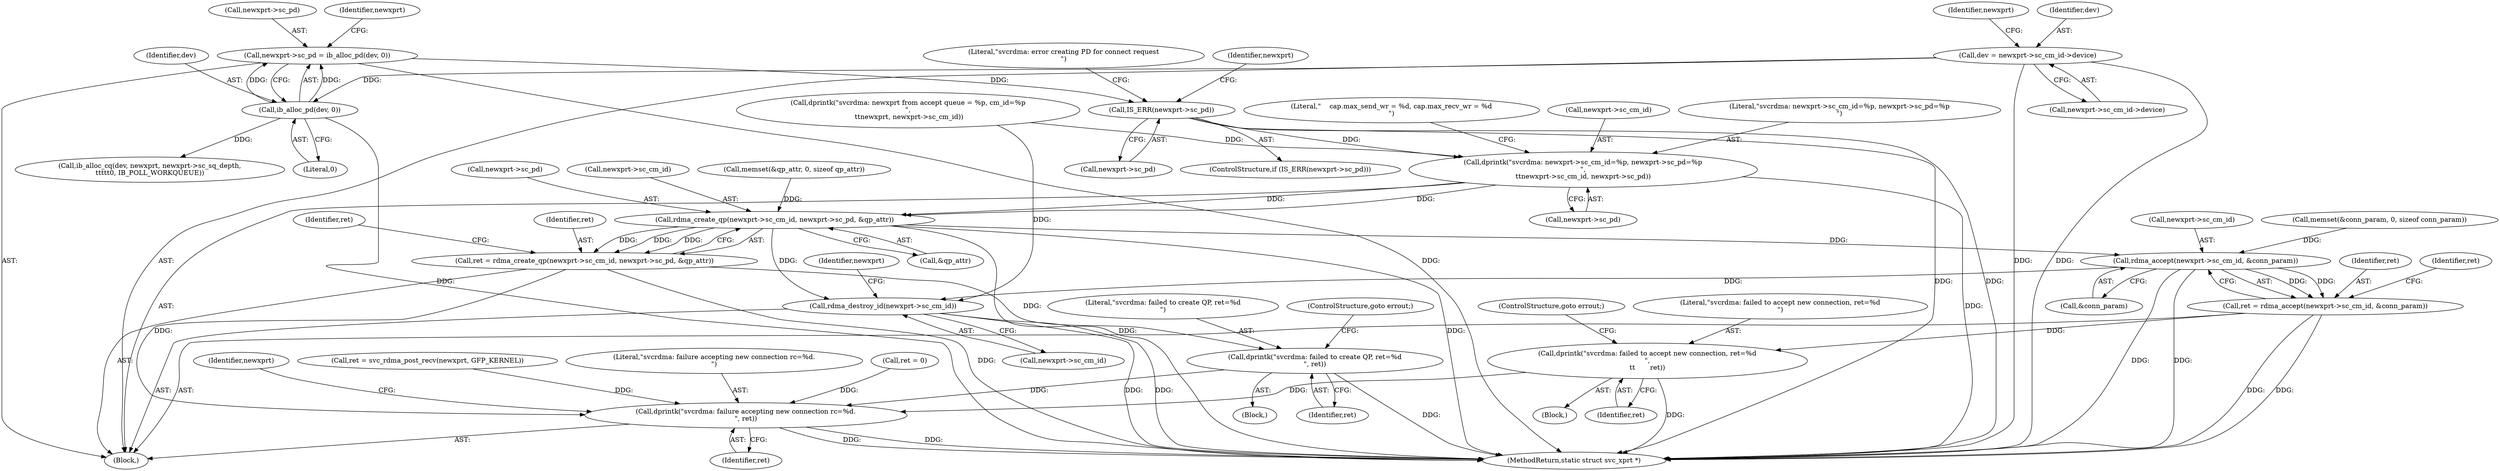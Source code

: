 digraph "0_linux_c70422f760c120480fee4de6c38804c72aa26bc1_44@pointer" {
"1000319" [label="(Call,newxprt->sc_pd = ib_alloc_pd(dev, 0))"];
"1000323" [label="(Call,ib_alloc_pd(dev, 0))"];
"1000184" [label="(Call,dev = newxprt->sc_cm_id->device)"];
"1000327" [label="(Call,IS_ERR(newxprt->sc_pd))"];
"1000474" [label="(Call,dprintk(\"svcrdma: newxprt->sc_cm_id=%p, newxprt->sc_pd=%p\n\",\n\t\tnewxprt->sc_cm_id, newxprt->sc_pd))"];
"1000508" [label="(Call,rdma_create_qp(newxprt->sc_cm_id, newxprt->sc_pd, &qp_attr))"];
"1000506" [label="(Call,ret = rdma_create_qp(newxprt->sc_cm_id, newxprt->sc_pd, &qp_attr))"];
"1000520" [label="(Call,dprintk(\"svcrdma: failed to create QP, ret=%d\n\", ret))"];
"1000784" [label="(Call,dprintk(\"svcrdma: failure accepting new connection rc=%d.\n\", ret))"];
"1000699" [label="(Call,rdma_accept(newxprt->sc_cm_id, &conn_param))"];
"1000697" [label="(Call,ret = rdma_accept(newxprt->sc_cm_id, &conn_param))"];
"1000708" [label="(Call,dprintk(\"svcrdma: failed to accept new connection, ret=%d\n\",\n\t\t       ret))"];
"1000806" [label="(Call,rdma_destroy_id(newxprt->sc_cm_id))"];
"1000193" [label="(Identifier,newxprt)"];
"1000113" [label="(Block,)"];
"1000512" [label="(Call,newxprt->sc_pd)"];
"1000790" [label="(Identifier,newxprt)"];
"1000698" [label="(Identifier,ret)"];
"1000520" [label="(Call,dprintk(\"svcrdma: failed to create QP, ret=%d\n\", ret))"];
"1000699" [label="(Call,rdma_accept(newxprt->sc_cm_id, &conn_param))"];
"1000784" [label="(Call,dprintk(\"svcrdma: failure accepting new connection rc=%d.\n\", ret))"];
"1000323" [label="(Call,ib_alloc_pd(dev, 0))"];
"1000519" [label="(Block,)"];
"1000339" [label="(Call,ib_alloc_cq(dev, newxprt, newxprt->sc_sq_depth,\n\t\t\t\t\t0, IB_POLL_WORKQUEUE))"];
"1000325" [label="(Literal,0)"];
"1000707" [label="(Block,)"];
"1000509" [label="(Call,newxprt->sc_cm_id)"];
"1000813" [label="(Identifier,newxprt)"];
"1000320" [label="(Call,newxprt->sc_pd)"];
"1000479" [label="(Call,newxprt->sc_pd)"];
"1000706" [label="(Identifier,ret)"];
"1000518" [label="(Identifier,ret)"];
"1000328" [label="(Call,newxprt->sc_pd)"];
"1000333" [label="(Literal,\"svcrdma: error creating PD for connect request\n\")"];
"1000515" [label="(Call,&qp_attr)"];
"1000616" [label="(Call,ret = svc_rdma_post_recv(newxprt, GFP_KERNEL))"];
"1000324" [label="(Identifier,dev)"];
"1000326" [label="(ControlStructure,if (IS_ERR(newxprt->sc_pd)))"];
"1000522" [label="(Identifier,ret)"];
"1000785" [label="(Literal,\"svcrdma: failure accepting new connection rc=%d.\n\")"];
"1000710" [label="(Identifier,ret)"];
"1000709" [label="(Literal,\"svcrdma: failed to accept new connection, ret=%d\n\")"];
"1000806" [label="(Call,rdma_destroy_id(newxprt->sc_cm_id))"];
"1000126" [label="(Call,ret = 0)"];
"1000186" [label="(Call,newxprt->sc_cm_id->device)"];
"1000185" [label="(Identifier,dev)"];
"1000521" [label="(Literal,\"svcrdma: failed to create QP, ret=%d\n\")"];
"1000807" [label="(Call,newxprt->sc_cm_id)"];
"1000475" [label="(Literal,\"svcrdma: newxprt->sc_cm_id=%p, newxprt->sc_pd=%p\n\")"];
"1000474" [label="(Call,dprintk(\"svcrdma: newxprt->sc_cm_id=%p, newxprt->sc_pd=%p\n\",\n\t\tnewxprt->sc_cm_id, newxprt->sc_pd))"];
"1000786" [label="(Identifier,ret)"];
"1000703" [label="(Call,&conn_param)"];
"1000523" [label="(ControlStructure,goto errout;)"];
"1000184" [label="(Call,dev = newxprt->sc_cm_id->device)"];
"1000506" [label="(Call,ret = rdma_create_qp(newxprt->sc_cm_id, newxprt->sc_pd, &qp_attr))"];
"1000507" [label="(Identifier,ret)"];
"1000700" [label="(Call,newxprt->sc_cm_id)"];
"1000329" [label="(Identifier,newxprt)"];
"1000319" [label="(Call,newxprt->sc_pd = ib_alloc_pd(dev, 0))"];
"1000817" [label="(MethodReturn,static struct svc_xprt *)"];
"1000327" [label="(Call,IS_ERR(newxprt->sc_pd))"];
"1000178" [label="(Call,dprintk(\"svcrdma: newxprt from accept queue = %p, cm_id=%p\n\",\n \t\tnewxprt, newxprt->sc_cm_id))"];
"1000697" [label="(Call,ret = rdma_accept(newxprt->sc_cm_id, &conn_param))"];
"1000483" [label="(Literal,\"    cap.max_send_wr = %d, cap.max_recv_wr = %d\n\")"];
"1000667" [label="(Call,memset(&conn_param, 0, sizeof conn_param))"];
"1000377" [label="(Call,memset(&qp_attr, 0, sizeof qp_attr))"];
"1000708" [label="(Call,dprintk(\"svcrdma: failed to accept new connection, ret=%d\n\",\n\t\t       ret))"];
"1000476" [label="(Call,newxprt->sc_cm_id)"];
"1000508" [label="(Call,rdma_create_qp(newxprt->sc_cm_id, newxprt->sc_pd, &qp_attr))"];
"1000337" [label="(Identifier,newxprt)"];
"1000711" [label="(ControlStructure,goto errout;)"];
"1000319" -> "1000113"  [label="AST: "];
"1000319" -> "1000323"  [label="CFG: "];
"1000320" -> "1000319"  [label="AST: "];
"1000323" -> "1000319"  [label="AST: "];
"1000329" -> "1000319"  [label="CFG: "];
"1000319" -> "1000817"  [label="DDG: "];
"1000323" -> "1000319"  [label="DDG: "];
"1000323" -> "1000319"  [label="DDG: "];
"1000319" -> "1000327"  [label="DDG: "];
"1000323" -> "1000325"  [label="CFG: "];
"1000324" -> "1000323"  [label="AST: "];
"1000325" -> "1000323"  [label="AST: "];
"1000323" -> "1000817"  [label="DDG: "];
"1000184" -> "1000323"  [label="DDG: "];
"1000323" -> "1000339"  [label="DDG: "];
"1000184" -> "1000113"  [label="AST: "];
"1000184" -> "1000186"  [label="CFG: "];
"1000185" -> "1000184"  [label="AST: "];
"1000186" -> "1000184"  [label="AST: "];
"1000193" -> "1000184"  [label="CFG: "];
"1000184" -> "1000817"  [label="DDG: "];
"1000184" -> "1000817"  [label="DDG: "];
"1000327" -> "1000326"  [label="AST: "];
"1000327" -> "1000328"  [label="CFG: "];
"1000328" -> "1000327"  [label="AST: "];
"1000333" -> "1000327"  [label="CFG: "];
"1000337" -> "1000327"  [label="CFG: "];
"1000327" -> "1000817"  [label="DDG: "];
"1000327" -> "1000817"  [label="DDG: "];
"1000327" -> "1000474"  [label="DDG: "];
"1000474" -> "1000113"  [label="AST: "];
"1000474" -> "1000479"  [label="CFG: "];
"1000475" -> "1000474"  [label="AST: "];
"1000476" -> "1000474"  [label="AST: "];
"1000479" -> "1000474"  [label="AST: "];
"1000483" -> "1000474"  [label="CFG: "];
"1000474" -> "1000817"  [label="DDG: "];
"1000178" -> "1000474"  [label="DDG: "];
"1000474" -> "1000508"  [label="DDG: "];
"1000474" -> "1000508"  [label="DDG: "];
"1000508" -> "1000506"  [label="AST: "];
"1000508" -> "1000515"  [label="CFG: "];
"1000509" -> "1000508"  [label="AST: "];
"1000512" -> "1000508"  [label="AST: "];
"1000515" -> "1000508"  [label="AST: "];
"1000506" -> "1000508"  [label="CFG: "];
"1000508" -> "1000817"  [label="DDG: "];
"1000508" -> "1000817"  [label="DDG: "];
"1000508" -> "1000506"  [label="DDG: "];
"1000508" -> "1000506"  [label="DDG: "];
"1000508" -> "1000506"  [label="DDG: "];
"1000377" -> "1000508"  [label="DDG: "];
"1000508" -> "1000699"  [label="DDG: "];
"1000508" -> "1000806"  [label="DDG: "];
"1000506" -> "1000113"  [label="AST: "];
"1000507" -> "1000506"  [label="AST: "];
"1000518" -> "1000506"  [label="CFG: "];
"1000506" -> "1000817"  [label="DDG: "];
"1000506" -> "1000520"  [label="DDG: "];
"1000506" -> "1000784"  [label="DDG: "];
"1000520" -> "1000519"  [label="AST: "];
"1000520" -> "1000522"  [label="CFG: "];
"1000521" -> "1000520"  [label="AST: "];
"1000522" -> "1000520"  [label="AST: "];
"1000523" -> "1000520"  [label="CFG: "];
"1000520" -> "1000817"  [label="DDG: "];
"1000520" -> "1000784"  [label="DDG: "];
"1000784" -> "1000113"  [label="AST: "];
"1000784" -> "1000786"  [label="CFG: "];
"1000785" -> "1000784"  [label="AST: "];
"1000786" -> "1000784"  [label="AST: "];
"1000790" -> "1000784"  [label="CFG: "];
"1000784" -> "1000817"  [label="DDG: "];
"1000784" -> "1000817"  [label="DDG: "];
"1000708" -> "1000784"  [label="DDG: "];
"1000126" -> "1000784"  [label="DDG: "];
"1000616" -> "1000784"  [label="DDG: "];
"1000699" -> "1000697"  [label="AST: "];
"1000699" -> "1000703"  [label="CFG: "];
"1000700" -> "1000699"  [label="AST: "];
"1000703" -> "1000699"  [label="AST: "];
"1000697" -> "1000699"  [label="CFG: "];
"1000699" -> "1000817"  [label="DDG: "];
"1000699" -> "1000817"  [label="DDG: "];
"1000699" -> "1000697"  [label="DDG: "];
"1000699" -> "1000697"  [label="DDG: "];
"1000667" -> "1000699"  [label="DDG: "];
"1000699" -> "1000806"  [label="DDG: "];
"1000697" -> "1000113"  [label="AST: "];
"1000698" -> "1000697"  [label="AST: "];
"1000706" -> "1000697"  [label="CFG: "];
"1000697" -> "1000817"  [label="DDG: "];
"1000697" -> "1000817"  [label="DDG: "];
"1000697" -> "1000708"  [label="DDG: "];
"1000708" -> "1000707"  [label="AST: "];
"1000708" -> "1000710"  [label="CFG: "];
"1000709" -> "1000708"  [label="AST: "];
"1000710" -> "1000708"  [label="AST: "];
"1000711" -> "1000708"  [label="CFG: "];
"1000708" -> "1000817"  [label="DDG: "];
"1000806" -> "1000113"  [label="AST: "];
"1000806" -> "1000807"  [label="CFG: "];
"1000807" -> "1000806"  [label="AST: "];
"1000813" -> "1000806"  [label="CFG: "];
"1000806" -> "1000817"  [label="DDG: "];
"1000806" -> "1000817"  [label="DDG: "];
"1000178" -> "1000806"  [label="DDG: "];
}
